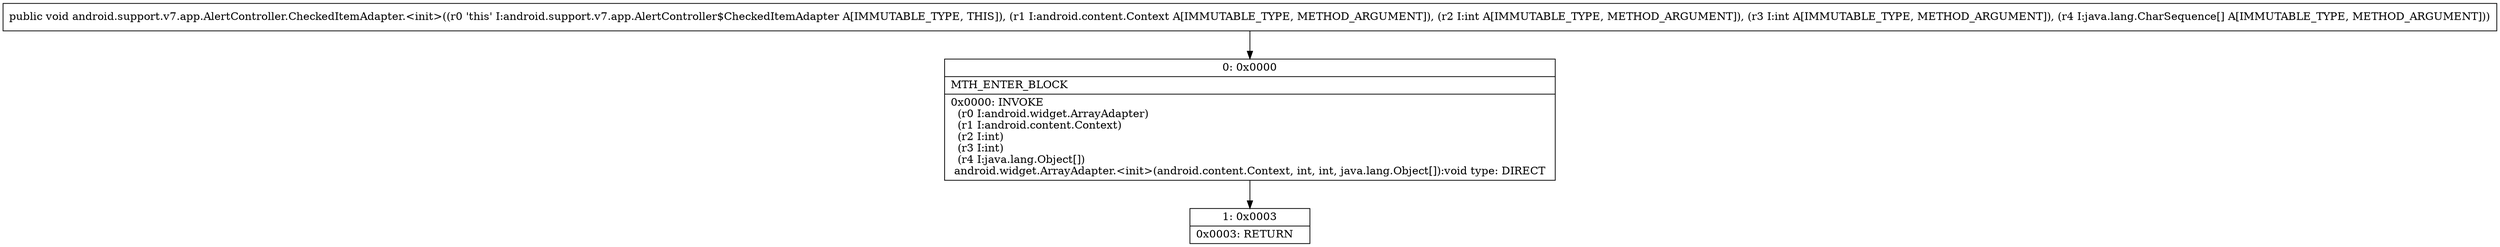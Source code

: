 digraph "CFG forandroid.support.v7.app.AlertController.CheckedItemAdapter.\<init\>(Landroid\/content\/Context;II[Ljava\/lang\/CharSequence;)V" {
Node_0 [shape=record,label="{0\:\ 0x0000|MTH_ENTER_BLOCK\l|0x0000: INVOKE  \l  (r0 I:android.widget.ArrayAdapter)\l  (r1 I:android.content.Context)\l  (r2 I:int)\l  (r3 I:int)\l  (r4 I:java.lang.Object[])\l android.widget.ArrayAdapter.\<init\>(android.content.Context, int, int, java.lang.Object[]):void type: DIRECT \l}"];
Node_1 [shape=record,label="{1\:\ 0x0003|0x0003: RETURN   \l}"];
MethodNode[shape=record,label="{public void android.support.v7.app.AlertController.CheckedItemAdapter.\<init\>((r0 'this' I:android.support.v7.app.AlertController$CheckedItemAdapter A[IMMUTABLE_TYPE, THIS]), (r1 I:android.content.Context A[IMMUTABLE_TYPE, METHOD_ARGUMENT]), (r2 I:int A[IMMUTABLE_TYPE, METHOD_ARGUMENT]), (r3 I:int A[IMMUTABLE_TYPE, METHOD_ARGUMENT]), (r4 I:java.lang.CharSequence[] A[IMMUTABLE_TYPE, METHOD_ARGUMENT])) }"];
MethodNode -> Node_0;
Node_0 -> Node_1;
}

